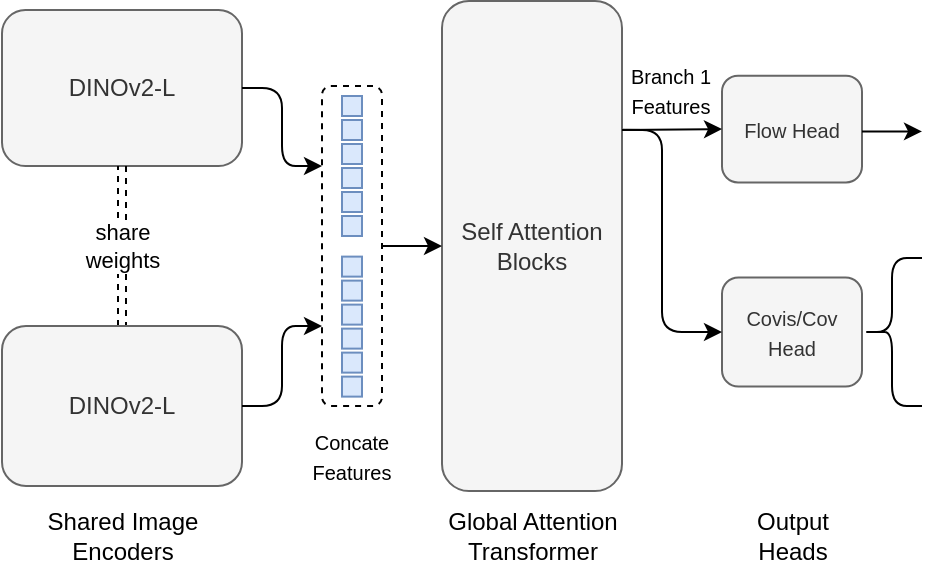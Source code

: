 <mxfile version="26.0.16">
  <diagram name="Page-1" id="EvgX_mlsARBasn0YXX67">
    <mxGraphModel dx="683" dy="394" grid="1" gridSize="10" guides="1" tooltips="1" connect="1" arrows="1" fold="1" page="1" pageScale="1" pageWidth="850" pageHeight="1100" math="0" shadow="0">
      <root>
        <mxCell id="0" />
        <mxCell id="1" parent="0" />
        <mxCell id="D5LfymhE43uOESxTk_Lx-3" value="DINOv2-L" style="rounded=1;whiteSpace=wrap;html=1;fillColor=#f5f5f5;strokeColor=#666666;fontColor=#333333;" vertex="1" parent="1">
          <mxGeometry x="80" y="82" width="120" height="78" as="geometry" />
        </mxCell>
        <mxCell id="D5LfymhE43uOESxTk_Lx-20" style="edgeStyle=orthogonalEdgeStyle;rounded=0;orthogonalLoop=1;jettySize=auto;html=1;entryX=0.5;entryY=1;entryDx=0;entryDy=0;shape=link;dashed=1;" edge="1" parent="1" source="D5LfymhE43uOESxTk_Lx-4" target="D5LfymhE43uOESxTk_Lx-3">
          <mxGeometry relative="1" as="geometry" />
        </mxCell>
        <mxCell id="D5LfymhE43uOESxTk_Lx-21" value="share&lt;div&gt;weights&lt;/div&gt;" style="edgeLabel;html=1;align=center;verticalAlign=middle;resizable=0;points=[];" vertex="1" connectable="0" parent="D5LfymhE43uOESxTk_Lx-20">
          <mxGeometry relative="1" as="geometry">
            <mxPoint as="offset" />
          </mxGeometry>
        </mxCell>
        <mxCell id="D5LfymhE43uOESxTk_Lx-4" value="DINOv2-L" style="rounded=1;whiteSpace=wrap;html=1;fillColor=#f5f5f5;strokeColor=#666666;fontColor=#333333;" vertex="1" parent="1">
          <mxGeometry x="80" y="240" width="120" height="80" as="geometry" />
        </mxCell>
        <mxCell id="D5LfymhE43uOESxTk_Lx-5" value="" style="rounded=0;whiteSpace=wrap;html=1;fillColor=#dae8fc;strokeColor=#6c8ebf;" vertex="1" parent="1">
          <mxGeometry x="250" y="125" width="10" height="10" as="geometry" />
        </mxCell>
        <mxCell id="D5LfymhE43uOESxTk_Lx-6" value="" style="rounded=0;whiteSpace=wrap;html=1;fillColor=#dae8fc;strokeColor=#6c8ebf;" vertex="1" parent="1">
          <mxGeometry x="250" y="137" width="10" height="10" as="geometry" />
        </mxCell>
        <mxCell id="D5LfymhE43uOESxTk_Lx-7" value="" style="rounded=0;whiteSpace=wrap;html=1;fillColor=#dae8fc;strokeColor=#6c8ebf;" vertex="1" parent="1">
          <mxGeometry x="250" y="149" width="10" height="10" as="geometry" />
        </mxCell>
        <mxCell id="D5LfymhE43uOESxTk_Lx-8" value="" style="rounded=0;whiteSpace=wrap;html=1;fillColor=#dae8fc;strokeColor=#6c8ebf;" vertex="1" parent="1">
          <mxGeometry x="250" y="161" width="10" height="10" as="geometry" />
        </mxCell>
        <mxCell id="D5LfymhE43uOESxTk_Lx-9" value="" style="rounded=0;whiteSpace=wrap;html=1;fillColor=#dae8fc;strokeColor=#6c8ebf;" vertex="1" parent="1">
          <mxGeometry x="250" y="173" width="10" height="10" as="geometry" />
        </mxCell>
        <mxCell id="D5LfymhE43uOESxTk_Lx-10" value="" style="rounded=0;whiteSpace=wrap;html=1;fillColor=#dae8fc;strokeColor=#6c8ebf;" vertex="1" parent="1">
          <mxGeometry x="250" y="185" width="10" height="10" as="geometry" />
        </mxCell>
        <mxCell id="D5LfymhE43uOESxTk_Lx-11" value="" style="rounded=0;whiteSpace=wrap;html=1;fillColor=#dae8fc;strokeColor=#6c8ebf;" vertex="1" parent="1">
          <mxGeometry x="250" y="205.31" width="10" height="10" as="geometry" />
        </mxCell>
        <mxCell id="D5LfymhE43uOESxTk_Lx-12" value="" style="rounded=0;whiteSpace=wrap;html=1;fillColor=#dae8fc;strokeColor=#6c8ebf;" vertex="1" parent="1">
          <mxGeometry x="250" y="217.31" width="10" height="10" as="geometry" />
        </mxCell>
        <mxCell id="D5LfymhE43uOESxTk_Lx-13" value="" style="rounded=0;whiteSpace=wrap;html=1;fillColor=#dae8fc;strokeColor=#6c8ebf;" vertex="1" parent="1">
          <mxGeometry x="250" y="229.31" width="10" height="10" as="geometry" />
        </mxCell>
        <mxCell id="D5LfymhE43uOESxTk_Lx-14" value="" style="rounded=0;whiteSpace=wrap;html=1;fillColor=#dae8fc;strokeColor=#6c8ebf;" vertex="1" parent="1">
          <mxGeometry x="250" y="241.31" width="10" height="10" as="geometry" />
        </mxCell>
        <mxCell id="D5LfymhE43uOESxTk_Lx-15" value="" style="rounded=0;whiteSpace=wrap;html=1;fillColor=#dae8fc;strokeColor=#6c8ebf;" vertex="1" parent="1">
          <mxGeometry x="250" y="253.31" width="10" height="10" as="geometry" />
        </mxCell>
        <mxCell id="D5LfymhE43uOESxTk_Lx-16" value="" style="rounded=0;whiteSpace=wrap;html=1;fillColor=#dae8fc;strokeColor=#6c8ebf;" vertex="1" parent="1">
          <mxGeometry x="250" y="265.31" width="10" height="10" as="geometry" />
        </mxCell>
        <mxCell id="D5LfymhE43uOESxTk_Lx-71" value="Self Attention&lt;div&gt;Blocks&lt;/div&gt;" style="rounded=1;whiteSpace=wrap;html=1;fillColor=#f5f5f5;strokeColor=#666666;fontColor=#333333;" vertex="1" parent="1">
          <mxGeometry x="300" y="77.5" width="90" height="245" as="geometry" />
        </mxCell>
        <mxCell id="D5LfymhE43uOESxTk_Lx-75" value="Global Attention Transformer" style="text;html=1;align=center;verticalAlign=middle;whiteSpace=wrap;rounded=0;" vertex="1" parent="1">
          <mxGeometry x="292.5" y="330" width="105" height="30" as="geometry" />
        </mxCell>
        <mxCell id="D5LfymhE43uOESxTk_Lx-109" value="&lt;font style=&quot;font-size: 10px;&quot;&gt;Branch 1&lt;/font&gt;&lt;div&gt;&lt;font style=&quot;font-size: 10px;&quot;&gt;Features&lt;/font&gt;&lt;/div&gt;" style="text;html=1;align=center;verticalAlign=middle;whiteSpace=wrap;rounded=0;" vertex="1" parent="1">
          <mxGeometry x="387.5" y="107" width="52.5" height="30" as="geometry" />
        </mxCell>
        <mxCell id="D5LfymhE43uOESxTk_Lx-110" value="&lt;font size=&quot;1&quot;&gt;Flow Head&lt;/font&gt;" style="rounded=1;whiteSpace=wrap;html=1;fillColor=#f5f5f5;strokeColor=#666666;fontColor=#333333;" vertex="1" parent="1">
          <mxGeometry x="440" y="114.82" width="70" height="53.37" as="geometry" />
        </mxCell>
        <mxCell id="D5LfymhE43uOESxTk_Lx-111" value="&lt;div&gt;&lt;font size=&quot;1&quot;&gt;Covis/Cov&lt;/font&gt;&lt;/div&gt;&lt;div&gt;&lt;font size=&quot;1&quot;&gt;Head&lt;/font&gt;&lt;/div&gt;" style="rounded=1;whiteSpace=wrap;html=1;fillColor=#f5f5f5;strokeColor=#666666;fontColor=#333333;" vertex="1" parent="1">
          <mxGeometry x="440" y="215.69" width="70" height="54.62" as="geometry" />
        </mxCell>
        <mxCell id="D5LfymhE43uOESxTk_Lx-119" value="" style="endArrow=classic;html=1;rounded=0;" edge="1" parent="1">
          <mxGeometry width="50" height="50" relative="1" as="geometry">
            <mxPoint x="510" y="142.69" as="sourcePoint" />
            <mxPoint x="540" y="142.69" as="targetPoint" />
          </mxGeometry>
        </mxCell>
        <mxCell id="D5LfymhE43uOESxTk_Lx-120" value="" style="shape=curlyBracket;whiteSpace=wrap;html=1;rounded=1;labelPosition=left;verticalLabelPosition=middle;align=right;verticalAlign=middle;" vertex="1" parent="1">
          <mxGeometry x="510" y="206" width="30" height="74" as="geometry" />
        </mxCell>
        <mxCell id="D5LfymhE43uOESxTk_Lx-121" value="Shared Image&lt;div&gt;Encoders&lt;/div&gt;" style="text;html=1;align=center;verticalAlign=middle;whiteSpace=wrap;rounded=0;" vertex="1" parent="1">
          <mxGeometry x="87.5" y="330" width="105" height="30" as="geometry" />
        </mxCell>
        <mxCell id="D5LfymhE43uOESxTk_Lx-122" value="Output&lt;div&gt;Heads&lt;/div&gt;" style="text;html=1;align=center;verticalAlign=middle;whiteSpace=wrap;rounded=0;" vertex="1" parent="1">
          <mxGeometry x="447.5" y="330" width="55" height="30" as="geometry" />
        </mxCell>
        <mxCell id="D5LfymhE43uOESxTk_Lx-125" value="" style="endArrow=classic;html=1;rounded=0;exitX=1;exitY=0.5;exitDx=0;exitDy=0;entryX=0;entryY=0.5;entryDx=0;entryDy=0;" edge="1" parent="1" source="D5LfymhE43uOESxTk_Lx-128" target="D5LfymhE43uOESxTk_Lx-71">
          <mxGeometry width="50" height="50" relative="1" as="geometry">
            <mxPoint x="460" y="192" as="sourcePoint" />
            <mxPoint x="490" y="138" as="targetPoint" />
          </mxGeometry>
        </mxCell>
        <mxCell id="D5LfymhE43uOESxTk_Lx-126" value="" style="endArrow=classic;html=1;rounded=1;exitX=1;exitY=0.5;exitDx=0;exitDy=0;curved=0;" edge="1" parent="1" source="D5LfymhE43uOESxTk_Lx-3">
          <mxGeometry width="50" height="50" relative="1" as="geometry">
            <mxPoint x="230" y="220" as="sourcePoint" />
            <mxPoint x="240" y="160" as="targetPoint" />
            <Array as="points">
              <mxPoint x="220" y="121" />
              <mxPoint x="220" y="160" />
            </Array>
          </mxGeometry>
        </mxCell>
        <mxCell id="D5LfymhE43uOESxTk_Lx-127" value="" style="endArrow=classic;html=1;rounded=1;curved=0;" edge="1" parent="1">
          <mxGeometry width="50" height="50" relative="1" as="geometry">
            <mxPoint x="200" y="280" as="sourcePoint" />
            <mxPoint x="240" y="240" as="targetPoint" />
            <Array as="points">
              <mxPoint x="220" y="280" />
              <mxPoint x="220" y="240" />
            </Array>
          </mxGeometry>
        </mxCell>
        <mxCell id="D5LfymhE43uOESxTk_Lx-128" value="" style="rounded=1;whiteSpace=wrap;html=1;fillColor=none;dashed=1;" vertex="1" parent="1">
          <mxGeometry x="240" y="120" width="30" height="160" as="geometry" />
        </mxCell>
        <mxCell id="D5LfymhE43uOESxTk_Lx-129" value="&lt;font style=&quot;font-size: 10px;&quot;&gt;Concate&lt;/font&gt;&lt;div&gt;&lt;div&gt;&lt;font style=&quot;font-size: 10px;&quot;&gt;Features&lt;/font&gt;&lt;/div&gt;&lt;/div&gt;" style="text;html=1;align=center;verticalAlign=middle;whiteSpace=wrap;rounded=0;" vertex="1" parent="1">
          <mxGeometry x="225" y="290" width="60" height="30" as="geometry" />
        </mxCell>
        <mxCell id="D5LfymhE43uOESxTk_Lx-130" value="" style="endArrow=classic;html=1;rounded=1;entryX=0;entryY=0.5;entryDx=0;entryDy=0;curved=0;" edge="1" parent="1" target="D5LfymhE43uOESxTk_Lx-110">
          <mxGeometry width="50" height="50" relative="1" as="geometry">
            <mxPoint x="390" y="142" as="sourcePoint" />
            <mxPoint x="420" y="140" as="targetPoint" />
          </mxGeometry>
        </mxCell>
        <mxCell id="D5LfymhE43uOESxTk_Lx-131" value="" style="endArrow=classic;html=1;rounded=1;exitX=1.005;exitY=0.263;exitDx=0;exitDy=0;exitPerimeter=0;entryX=0;entryY=0.5;entryDx=0;entryDy=0;curved=0;" edge="1" parent="1" source="D5LfymhE43uOESxTk_Lx-71" target="D5LfymhE43uOESxTk_Lx-111">
          <mxGeometry width="50" height="50" relative="1" as="geometry">
            <mxPoint x="420" y="230" as="sourcePoint" />
            <mxPoint x="470" y="180" as="targetPoint" />
            <Array as="points">
              <mxPoint x="410" y="142" />
              <mxPoint x="410" y="243" />
            </Array>
          </mxGeometry>
        </mxCell>
      </root>
    </mxGraphModel>
  </diagram>
</mxfile>
